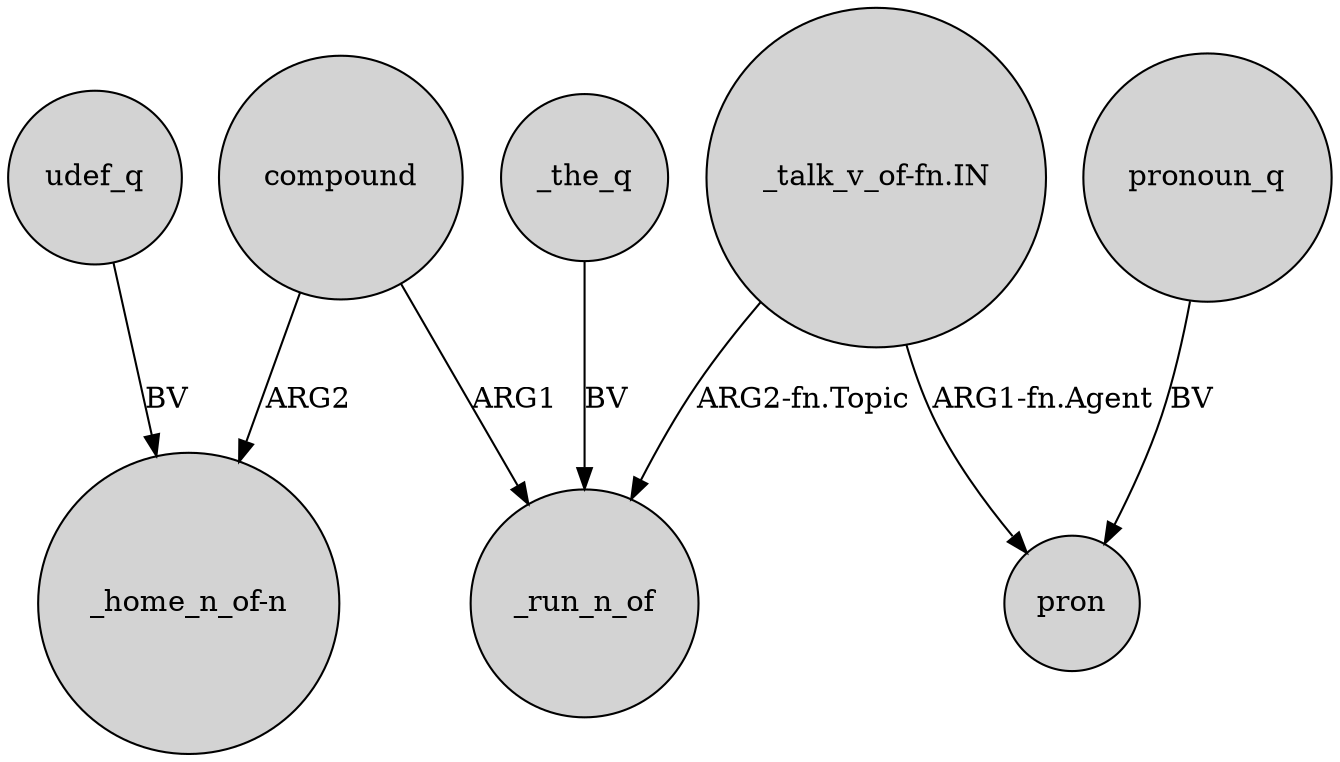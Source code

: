 digraph {
	node [shape=circle style=filled]
	udef_q -> "_home_n_of-n" [label=BV]
	"_talk_v_of-fn.IN" -> _run_n_of [label="ARG2-fn.Topic"]
	compound -> "_home_n_of-n" [label=ARG2]
	"_talk_v_of-fn.IN" -> pron [label="ARG1-fn.Agent"]
	compound -> _run_n_of [label=ARG1]
	_the_q -> _run_n_of [label=BV]
	pronoun_q -> pron [label=BV]
}
